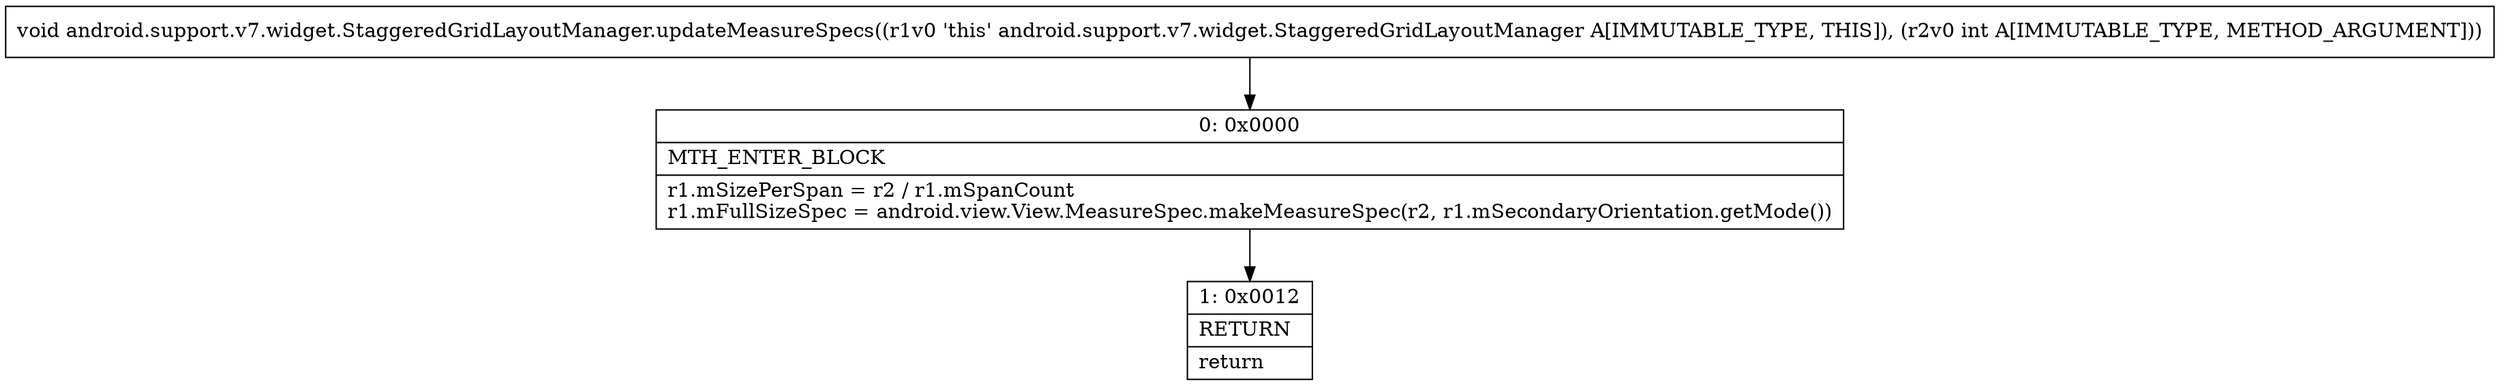 digraph "CFG forandroid.support.v7.widget.StaggeredGridLayoutManager.updateMeasureSpecs(I)V" {
Node_0 [shape=record,label="{0\:\ 0x0000|MTH_ENTER_BLOCK\l|r1.mSizePerSpan = r2 \/ r1.mSpanCount\lr1.mFullSizeSpec = android.view.View.MeasureSpec.makeMeasureSpec(r2, r1.mSecondaryOrientation.getMode())\l}"];
Node_1 [shape=record,label="{1\:\ 0x0012|RETURN\l|return\l}"];
MethodNode[shape=record,label="{void android.support.v7.widget.StaggeredGridLayoutManager.updateMeasureSpecs((r1v0 'this' android.support.v7.widget.StaggeredGridLayoutManager A[IMMUTABLE_TYPE, THIS]), (r2v0 int A[IMMUTABLE_TYPE, METHOD_ARGUMENT])) }"];
MethodNode -> Node_0;
Node_0 -> Node_1;
}

